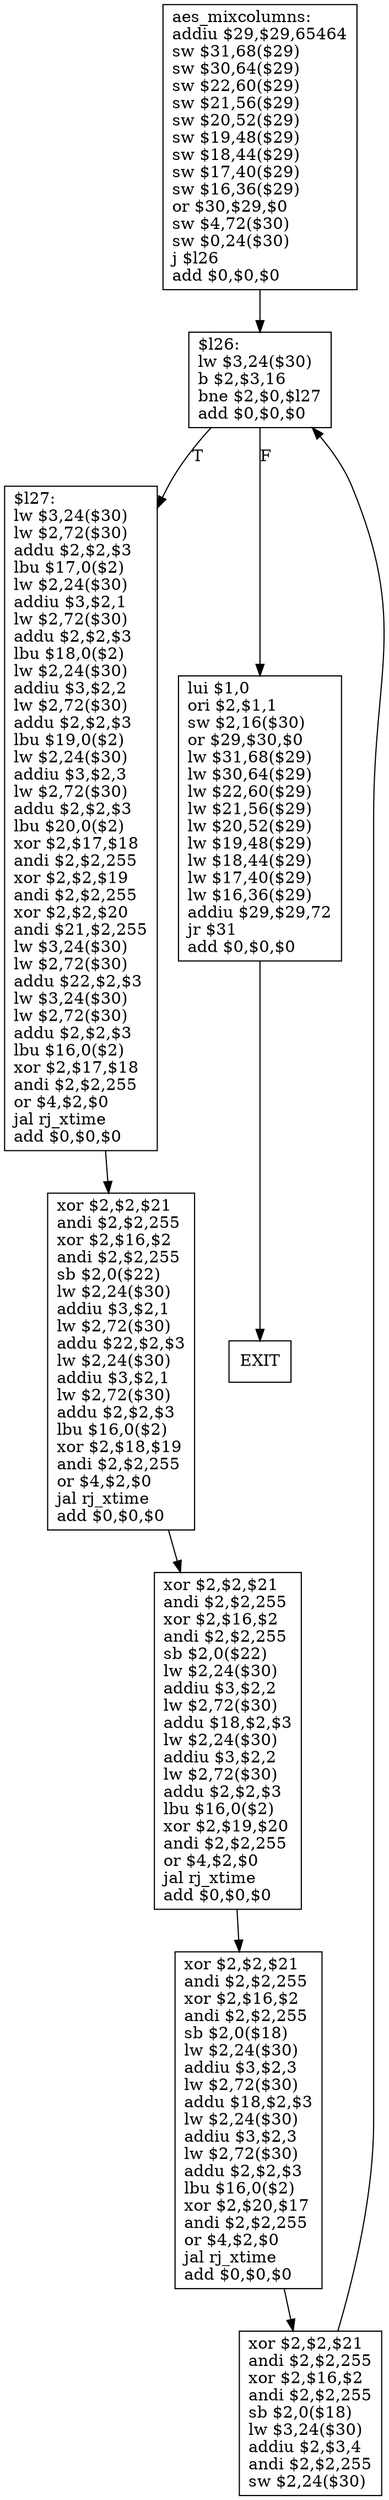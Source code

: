 digraph G1 {
node [shape = box];
BB0 [label = "aes_mixcolumns:\laddiu $29,$29,65464\lsw $31,68($29)\lsw $30,64($29)\lsw $22,60($29)\lsw $21,56($29)\lsw $20,52($29)\lsw $19,48($29)\lsw $18,44($29)\lsw $17,40($29)\lsw $16,36($29)\lor $30,$29,$0\lsw $4,72($30)\lsw $0,24($30)\lj $l26\ladd $0,$0,$0\l"] ;
BB0 -> BB6 [style = filled, label = ""];
BB6 [label = "$l26:\llw $3,24($30)\lb $2,$3,16\lbne $2,$0,$l27\ladd $0,$0,$0\l"] ;
BB6 -> BB1 [style = filled, label = "T"];
BB6 -> BB7[style = filled, label = "F"];
BB1 [label = "$l27:\llw $3,24($30)\llw $2,72($30)\laddu $2,$2,$3\llbu $17,0($2)\llw $2,24($30)\laddiu $3,$2,1\llw $2,72($30)\laddu $2,$2,$3\llbu $18,0($2)\llw $2,24($30)\laddiu $3,$2,2\llw $2,72($30)\laddu $2,$2,$3\llbu $19,0($2)\llw $2,24($30)\laddiu $3,$2,3\llw $2,72($30)\laddu $2,$2,$3\llbu $20,0($2)\lxor $2,$17,$18\landi $2,$2,255\lxor $2,$2,$19\landi $2,$2,255\lxor $2,$2,$20\landi $21,$2,255\llw $3,24($30)\llw $2,72($30)\laddu $22,$2,$3\llw $3,24($30)\llw $2,72($30)\laddu $2,$2,$3\llbu $16,0($2)\lxor $2,$17,$18\landi $2,$2,255\lor $4,$2,$0\ljal rj_xtime\ladd $0,$0,$0\l"] ;
BB1 -> BB2 [style = filled, label = ""];
BB2 [label = "xor $2,$2,$21\landi $2,$2,255\lxor $2,$16,$2\landi $2,$2,255\lsb $2,0($22)\llw $2,24($30)\laddiu $3,$2,1\llw $2,72($30)\laddu $22,$2,$3\llw $2,24($30)\laddiu $3,$2,1\llw $2,72($30)\laddu $2,$2,$3\llbu $16,0($2)\lxor $2,$18,$19\landi $2,$2,255\lor $4,$2,$0\ljal rj_xtime\ladd $0,$0,$0\l"] ;
BB2 -> BB3 [style = filled, label = ""];
BB3 [label = "xor $2,$2,$21\landi $2,$2,255\lxor $2,$16,$2\landi $2,$2,255\lsb $2,0($22)\llw $2,24($30)\laddiu $3,$2,2\llw $2,72($30)\laddu $18,$2,$3\llw $2,24($30)\laddiu $3,$2,2\llw $2,72($30)\laddu $2,$2,$3\llbu $16,0($2)\lxor $2,$19,$20\landi $2,$2,255\lor $4,$2,$0\ljal rj_xtime\ladd $0,$0,$0\l"] ;
BB3 -> BB4 [style = filled, label = ""];
BB4 [label = "xor $2,$2,$21\landi $2,$2,255\lxor $2,$16,$2\landi $2,$2,255\lsb $2,0($18)\llw $2,24($30)\laddiu $3,$2,3\llw $2,72($30)\laddu $18,$2,$3\llw $2,24($30)\laddiu $3,$2,3\llw $2,72($30)\laddu $2,$2,$3\llbu $16,0($2)\lxor $2,$20,$17\landi $2,$2,255\lor $4,$2,$0\ljal rj_xtime\ladd $0,$0,$0\l"] ;
BB4 -> BB5 [style = filled, label = ""];
BB5 [label = "xor $2,$2,$21\landi $2,$2,255\lxor $2,$16,$2\landi $2,$2,255\lsb $2,0($18)\llw $3,24($30)\laddiu $2,$3,4\landi $2,$2,255\lsw $2,24($30)\l"] ;
BB5 -> BB6 [style = filled, label = ""];
BB7 [label = "lui $1,0\lori $2,$1,1\lsw $2,16($30)\lor $29,$30,$0\llw $31,68($29)\llw $30,64($29)\llw $22,60($29)\llw $21,56($29)\llw $20,52($29)\llw $19,48($29)\llw $18,44($29)\llw $17,40($29)\llw $16,36($29)\laddiu $29,$29,72\ljr $31\ladd $0,$0,$0\l"] ;
BB7 -> EXIT  [style = filled, label = ""];
}
